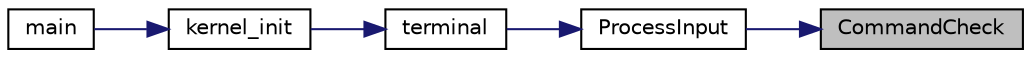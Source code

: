 digraph "CommandCheck"
{
 // LATEX_PDF_SIZE
  edge [fontname="Helvetica",fontsize="10",labelfontname="Helvetica",labelfontsize="10"];
  node [fontname="Helvetica",fontsize="10",shape=record];
  rankdir="RL";
  Node1 [label="CommandCheck",height=0.2,width=0.4,color="black", fillcolor="grey75", style="filled", fontcolor="black",tooltip="Checks terminal's buffer for valid commands and calls their respective handler functions."];
  Node1 -> Node2 [dir="back",color="midnightblue",fontsize="10",style="solid"];
  Node2 [label="ProcessInput",height=0.2,width=0.4,color="black", fillcolor="white", style="filled",URL="$k__terminal_8h.html#a64ca3a424dd85aa6cbdd6600f59a3780",tooltip="Processes an input character sent from UART."];
  Node2 -> Node3 [dir="back",color="midnightblue",fontsize="10",style="solid"];
  Node3 [label="terminal",height=0.2,width=0.4,color="black", fillcolor="white", style="filled",URL="$k__terminal_8h.html#aadb0857d6d4bedf44cea1a4d10b01947",tooltip="Terminal process."];
  Node3 -> Node4 [dir="back",color="midnightblue",fontsize="10",style="solid"];
  Node4 [label="kernel_init",height=0.2,width=0.4,color="black", fillcolor="white", style="filled",URL="$k__handlers_8h.html#a3f19ffb1e6c83b6c0203fd69c0534437",tooltip="Initializes kernel data structures, drivers, and critical processes."];
  Node4 -> Node5 [dir="back",color="midnightblue",fontsize="10",style="solid"];
  Node5 [label="main",height=0.2,width=0.4,color="black", fillcolor="white", style="filled",URL="$main_8c.html#a840291bc02cba5474a4cb46a9b9566fe",tooltip="main.c"];
}
